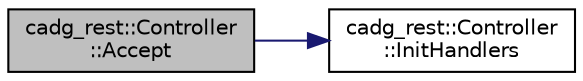 digraph "cadg_rest::Controller::Accept"
{
 // LATEX_PDF_SIZE
  edge [fontname="Helvetica",fontsize="10",labelfontname="Helvetica",labelfontsize="10"];
  node [fontname="Helvetica",fontsize="10",shape=record];
  rankdir="LR";
  Node4 [label="cadg_rest::Controller\l::Accept",height=0.2,width=0.4,color="black", fillcolor="grey75", style="filled", fontcolor="black",tooltip="Starts the controller."];
  Node4 -> Node5 [color="midnightblue",fontsize="10",style="solid",fontname="Helvetica"];
  Node5 [label="cadg_rest::Controller\l::InitHandlers",height=0.2,width=0.4,color="black", fillcolor="white", style="filled",URL="$classcadg__rest_1_1_controller.html#a47b2c049207e02f407a55a64e2a2ce80",tooltip="Initializes listeners and binds methods to proper handlers."];
}
